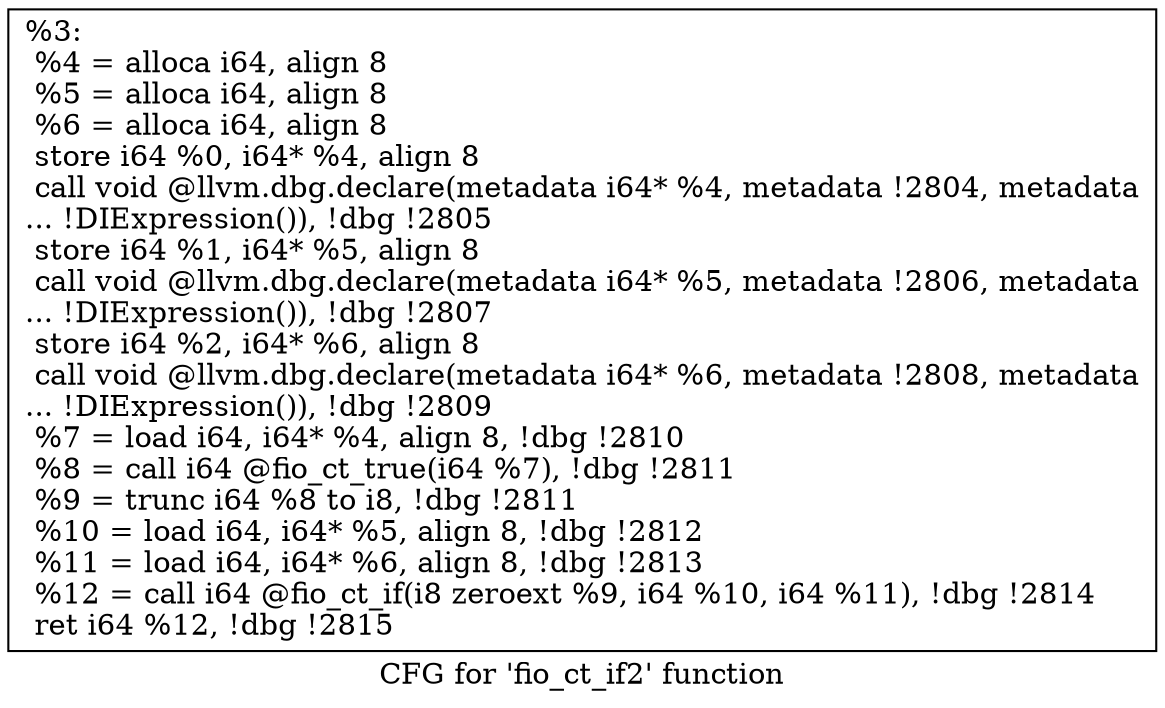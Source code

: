 digraph "CFG for 'fio_ct_if2' function" {
	label="CFG for 'fio_ct_if2' function";

	Node0x556851471fe0 [shape=record,label="{%3:\l  %4 = alloca i64, align 8\l  %5 = alloca i64, align 8\l  %6 = alloca i64, align 8\l  store i64 %0, i64* %4, align 8\l  call void @llvm.dbg.declare(metadata i64* %4, metadata !2804, metadata\l... !DIExpression()), !dbg !2805\l  store i64 %1, i64* %5, align 8\l  call void @llvm.dbg.declare(metadata i64* %5, metadata !2806, metadata\l... !DIExpression()), !dbg !2807\l  store i64 %2, i64* %6, align 8\l  call void @llvm.dbg.declare(metadata i64* %6, metadata !2808, metadata\l... !DIExpression()), !dbg !2809\l  %7 = load i64, i64* %4, align 8, !dbg !2810\l  %8 = call i64 @fio_ct_true(i64 %7), !dbg !2811\l  %9 = trunc i64 %8 to i8, !dbg !2811\l  %10 = load i64, i64* %5, align 8, !dbg !2812\l  %11 = load i64, i64* %6, align 8, !dbg !2813\l  %12 = call i64 @fio_ct_if(i8 zeroext %9, i64 %10, i64 %11), !dbg !2814\l  ret i64 %12, !dbg !2815\l}"];
}
